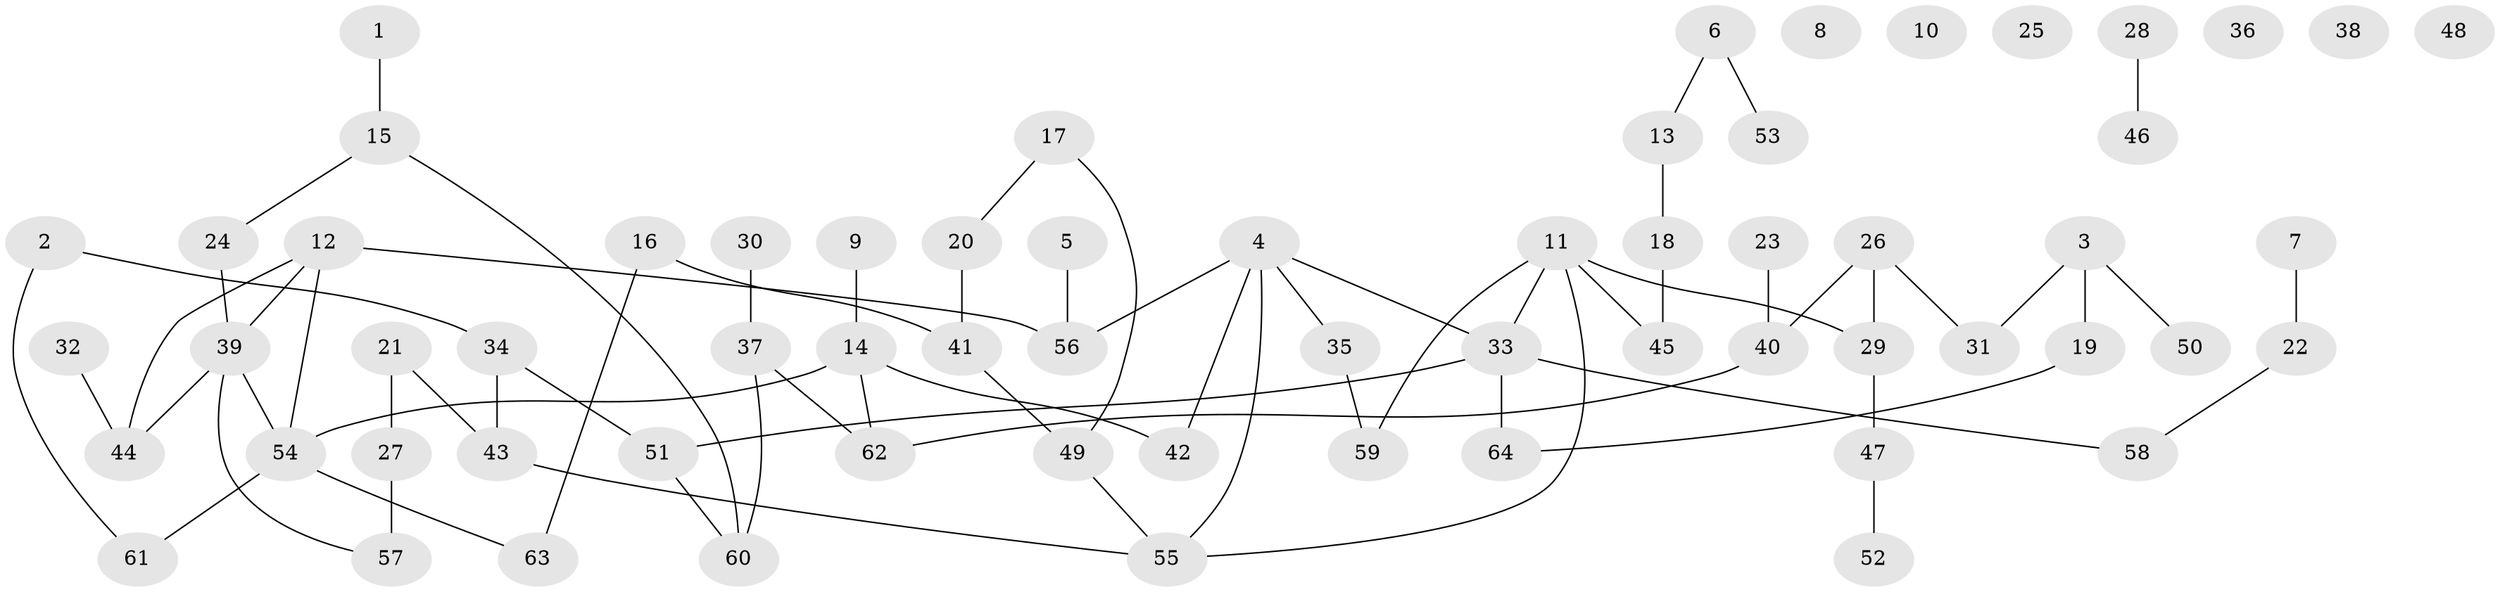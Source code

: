 // coarse degree distribution, {1: 0.23809523809523808, 2: 0.2619047619047619, 3: 0.11904761904761904, 8: 0.023809523809523808, 0: 0.16666666666666666, 6: 0.023809523809523808, 5: 0.047619047619047616, 7: 0.023809523809523808, 4: 0.09523809523809523}
// Generated by graph-tools (version 1.1) at 2025/41/03/06/25 10:41:20]
// undirected, 64 vertices, 70 edges
graph export_dot {
graph [start="1"]
  node [color=gray90,style=filled];
  1;
  2;
  3;
  4;
  5;
  6;
  7;
  8;
  9;
  10;
  11;
  12;
  13;
  14;
  15;
  16;
  17;
  18;
  19;
  20;
  21;
  22;
  23;
  24;
  25;
  26;
  27;
  28;
  29;
  30;
  31;
  32;
  33;
  34;
  35;
  36;
  37;
  38;
  39;
  40;
  41;
  42;
  43;
  44;
  45;
  46;
  47;
  48;
  49;
  50;
  51;
  52;
  53;
  54;
  55;
  56;
  57;
  58;
  59;
  60;
  61;
  62;
  63;
  64;
  1 -- 15;
  2 -- 34;
  2 -- 61;
  3 -- 19;
  3 -- 31;
  3 -- 50;
  4 -- 33;
  4 -- 35;
  4 -- 42;
  4 -- 55;
  4 -- 56;
  5 -- 56;
  6 -- 13;
  6 -- 53;
  7 -- 22;
  9 -- 14;
  11 -- 29;
  11 -- 33;
  11 -- 45;
  11 -- 55;
  11 -- 59;
  12 -- 39;
  12 -- 44;
  12 -- 54;
  12 -- 56;
  13 -- 18;
  14 -- 42;
  14 -- 54;
  14 -- 62;
  15 -- 24;
  15 -- 60;
  16 -- 41;
  16 -- 63;
  17 -- 20;
  17 -- 49;
  18 -- 45;
  19 -- 64;
  20 -- 41;
  21 -- 27;
  21 -- 43;
  22 -- 58;
  23 -- 40;
  24 -- 39;
  26 -- 29;
  26 -- 31;
  26 -- 40;
  27 -- 57;
  28 -- 46;
  29 -- 47;
  30 -- 37;
  32 -- 44;
  33 -- 51;
  33 -- 58;
  33 -- 64;
  34 -- 43;
  34 -- 51;
  35 -- 59;
  37 -- 60;
  37 -- 62;
  39 -- 44;
  39 -- 54;
  39 -- 57;
  40 -- 62;
  41 -- 49;
  43 -- 55;
  47 -- 52;
  49 -- 55;
  51 -- 60;
  54 -- 61;
  54 -- 63;
}

